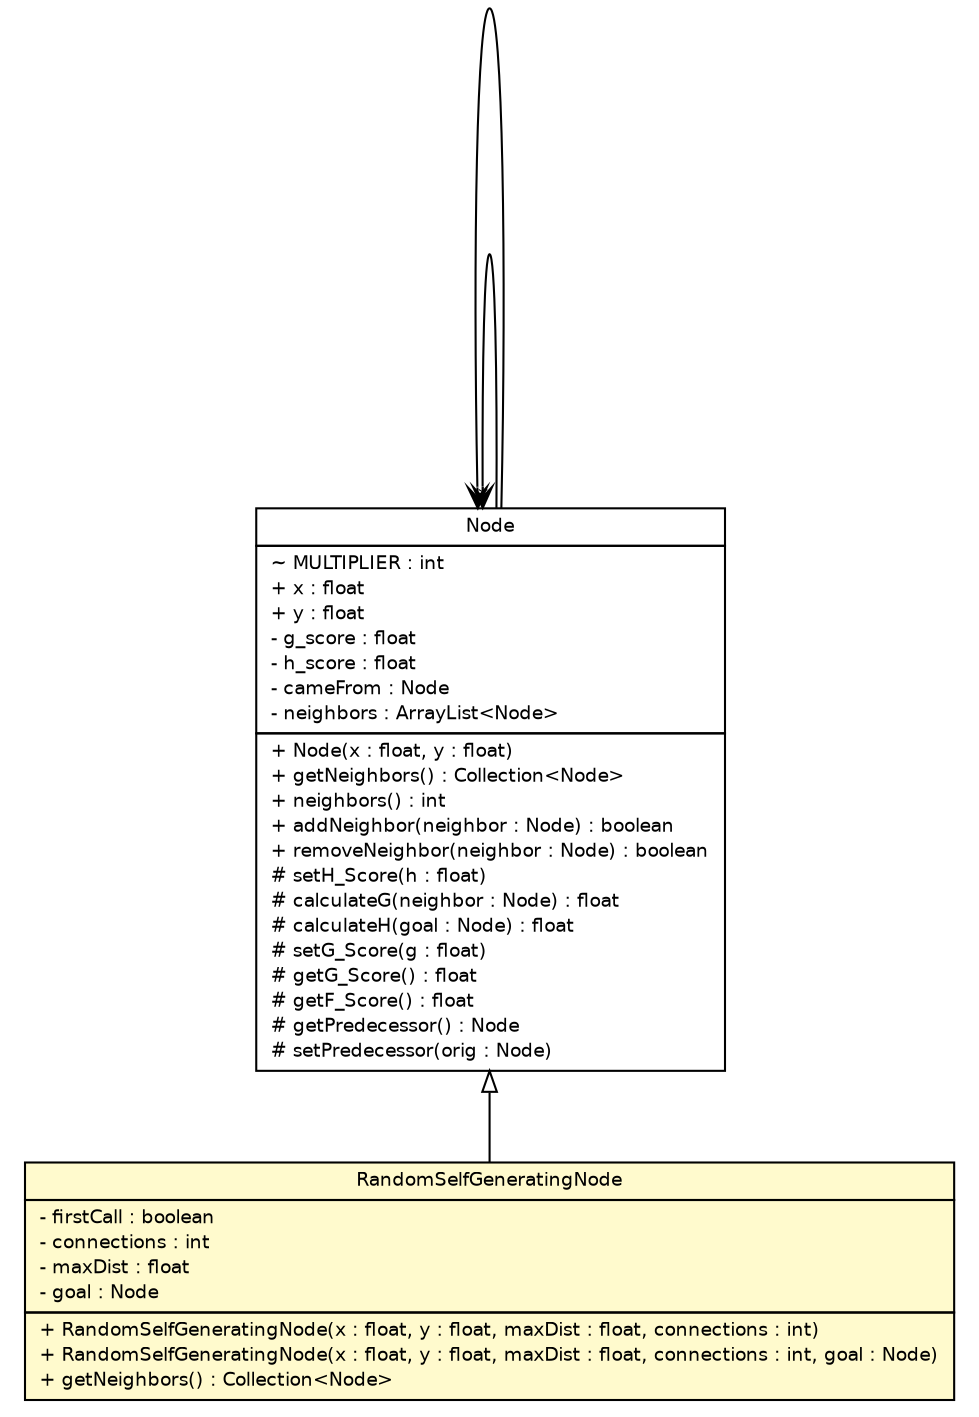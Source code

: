 #!/usr/local/bin/dot
#
# Class diagram 
# Generated by UMLGraph version R5_6-24-gf6e263 (http://www.umlgraph.org/)
#

digraph G {
	edge [fontname="Helvetica",fontsize=10,labelfontname="Helvetica",labelfontsize=10];
	node [fontname="Helvetica",fontsize=10,shape=plaintext];
	nodesep=0.25;
	ranksep=0.5;
	// lejos.robotics.pathfinding.Node
	c3361 [label=<<table title="lejos.robotics.pathfinding.Node" border="0" cellborder="1" cellspacing="0" cellpadding="2" port="p" href="./Node.html">
		<tr><td><table border="0" cellspacing="0" cellpadding="1">
<tr><td align="center" balign="center"> Node </td></tr>
		</table></td></tr>
		<tr><td><table border="0" cellspacing="0" cellpadding="1">
<tr><td align="left" balign="left"> ~ MULTIPLIER : int </td></tr>
<tr><td align="left" balign="left"> + x : float </td></tr>
<tr><td align="left" balign="left"> + y : float </td></tr>
<tr><td align="left" balign="left"> - g_score : float </td></tr>
<tr><td align="left" balign="left"> - h_score : float </td></tr>
<tr><td align="left" balign="left"> - cameFrom : Node </td></tr>
<tr><td align="left" balign="left"> - neighbors : ArrayList&lt;Node&gt; </td></tr>
		</table></td></tr>
		<tr><td><table border="0" cellspacing="0" cellpadding="1">
<tr><td align="left" balign="left"> + Node(x : float, y : float) </td></tr>
<tr><td align="left" balign="left"> + getNeighbors() : Collection&lt;Node&gt; </td></tr>
<tr><td align="left" balign="left"> + neighbors() : int </td></tr>
<tr><td align="left" balign="left"> + addNeighbor(neighbor : Node) : boolean </td></tr>
<tr><td align="left" balign="left"> + removeNeighbor(neighbor : Node) : boolean </td></tr>
<tr><td align="left" balign="left"> # setH_Score(h : float) </td></tr>
<tr><td align="left" balign="left"> # calculateG(neighbor : Node) : float </td></tr>
<tr><td align="left" balign="left"> # calculateH(goal : Node) : float </td></tr>
<tr><td align="left" balign="left"> # setG_Score(g : float) </td></tr>
<tr><td align="left" balign="left"> # getG_Score() : float </td></tr>
<tr><td align="left" balign="left"> # getF_Score() : float </td></tr>
<tr><td align="left" balign="left"> # getPredecessor() : Node </td></tr>
<tr><td align="left" balign="left"> # setPredecessor(orig : Node) </td></tr>
		</table></td></tr>
		</table>>, URL="./Node.html", fontname="Helvetica", fontcolor="black", fontsize=9.0];
	// lejos.robotics.pathfinding.RandomSelfGeneratingNode
	c3366 [label=<<table title="lejos.robotics.pathfinding.RandomSelfGeneratingNode" border="0" cellborder="1" cellspacing="0" cellpadding="2" port="p" bgcolor="lemonChiffon" href="./RandomSelfGeneratingNode.html">
		<tr><td><table border="0" cellspacing="0" cellpadding="1">
<tr><td align="center" balign="center"> RandomSelfGeneratingNode </td></tr>
		</table></td></tr>
		<tr><td><table border="0" cellspacing="0" cellpadding="1">
<tr><td align="left" balign="left"> - firstCall : boolean </td></tr>
<tr><td align="left" balign="left"> - connections : int </td></tr>
<tr><td align="left" balign="left"> - maxDist : float </td></tr>
<tr><td align="left" balign="left"> - goal : Node </td></tr>
		</table></td></tr>
		<tr><td><table border="0" cellspacing="0" cellpadding="1">
<tr><td align="left" balign="left"> + RandomSelfGeneratingNode(x : float, y : float, maxDist : float, connections : int) </td></tr>
<tr><td align="left" balign="left"> + RandomSelfGeneratingNode(x : float, y : float, maxDist : float, connections : int, goal : Node) </td></tr>
<tr><td align="left" balign="left"> + getNeighbors() : Collection&lt;Node&gt; </td></tr>
		</table></td></tr>
		</table>>, URL="./RandomSelfGeneratingNode.html", fontname="Helvetica", fontcolor="black", fontsize=9.0];
	//lejos.robotics.pathfinding.RandomSelfGeneratingNode extends lejos.robotics.pathfinding.Node
	c3361:p -> c3366:p [dir=back,arrowtail=empty];
	// lejos.robotics.pathfinding.Node NAVASSOC lejos.robotics.pathfinding.Node
	c3361:p -> c3361:p [taillabel="", label="", headlabel="", fontname="Helvetica", fontcolor="black", fontsize=10.0, color="black", arrowhead=open];
	// lejos.robotics.pathfinding.Node NAVASSOC lejos.robotics.pathfinding.Node
	c3361:p -> c3361:p [taillabel="", label="", headlabel="*", fontname="Helvetica", fontcolor="black", fontsize=10.0, color="black", arrowhead=open];
}

